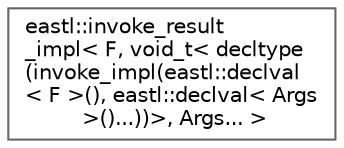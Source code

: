 digraph "类继承关系图"
{
 // LATEX_PDF_SIZE
  bgcolor="transparent";
  edge [fontname=Helvetica,fontsize=10,labelfontname=Helvetica,labelfontsize=10];
  node [fontname=Helvetica,fontsize=10,shape=box,height=0.2,width=0.4];
  rankdir="LR";
  Node0 [id="Node000000",label="eastl::invoke_result\l_impl\< F, void_t\< decltype\l(invoke_impl(eastl::declval\l\< F \>(), eastl::declval\< Args\l \>()...))\>, Args... \>",height=0.2,width=0.4,color="grey40", fillcolor="white", style="filled",URL="$structeastl_1_1invoke__result__impl_3_01_f_00_01void__t_3_01decltype_07invoke__impl_07eastl_1_1de224855ae3b714cbc8364af732563db7.html",tooltip=" "];
}
